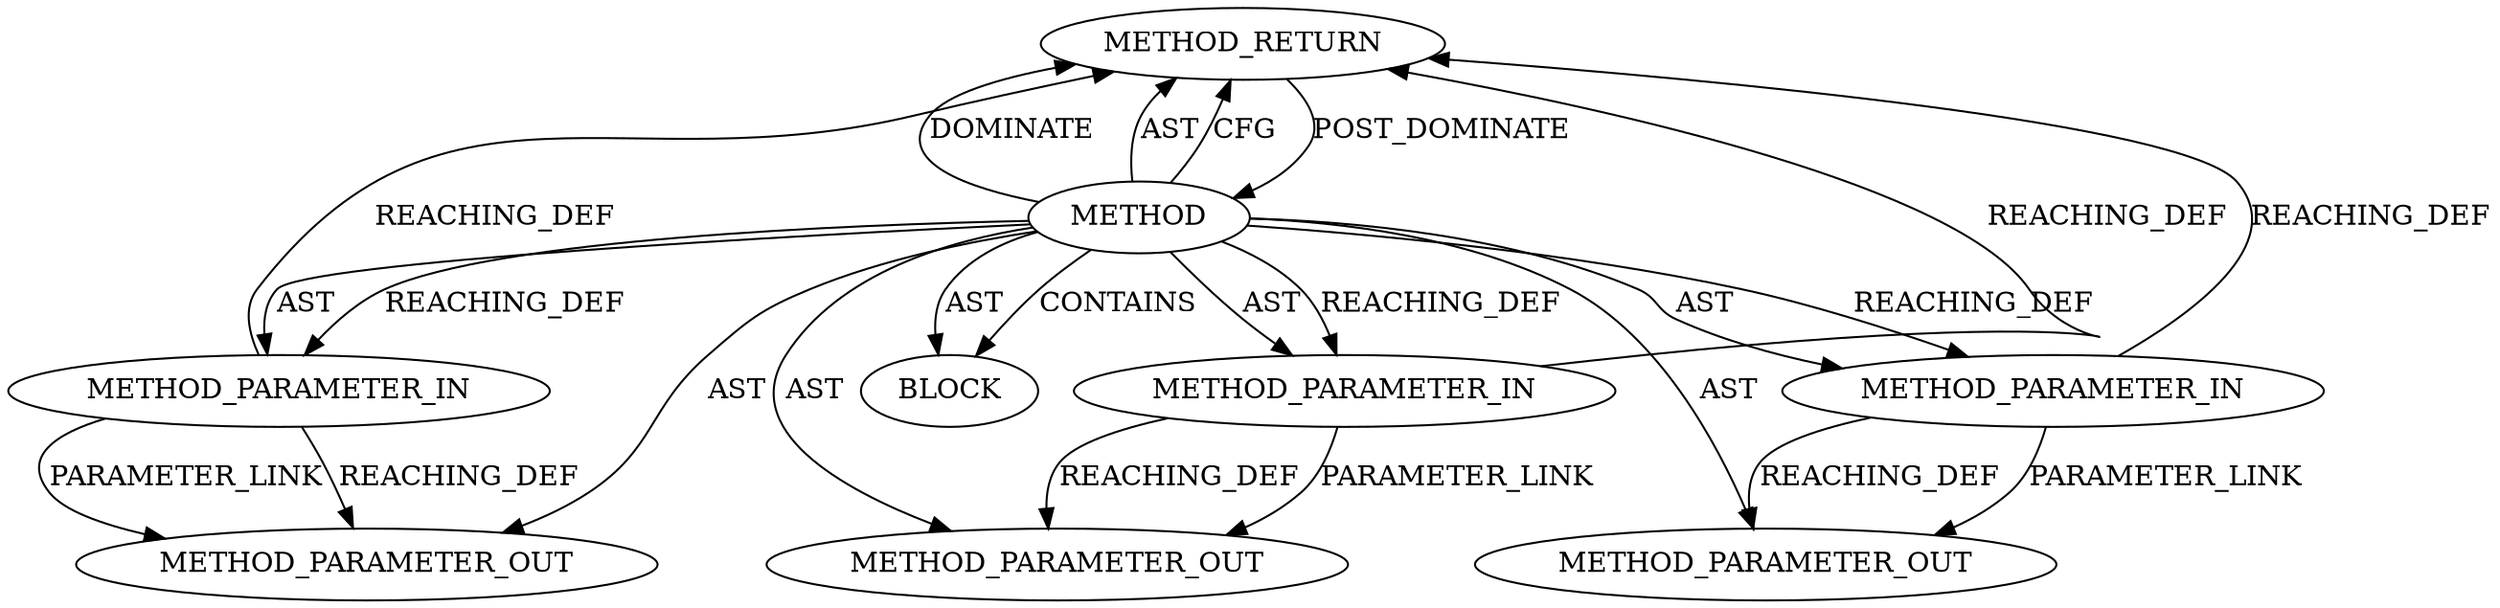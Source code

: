 digraph {
  25697 [label=METHOD_RETURN ORDER=2 CODE="RET" TYPE_FULL_NAME="ANY" EVALUATION_STRATEGY="BY_VALUE"]
  25693 [label=METHOD_PARAMETER_IN ORDER=1 CODE="p1" IS_VARIADIC=false TYPE_FULL_NAME="ANY" EVALUATION_STRATEGY="BY_VALUE" INDEX=1 NAME="p1"]
  27277 [label=METHOD_PARAMETER_OUT ORDER=2 CODE="p2" IS_VARIADIC=false TYPE_FULL_NAME="ANY" EVALUATION_STRATEGY="BY_VALUE" INDEX=2 NAME="p2"]
  27278 [label=METHOD_PARAMETER_OUT ORDER=3 CODE="p3" IS_VARIADIC=false TYPE_FULL_NAME="ANY" EVALUATION_STRATEGY="BY_VALUE" INDEX=3 NAME="p3"]
  27276 [label=METHOD_PARAMETER_OUT ORDER=1 CODE="p1" IS_VARIADIC=false TYPE_FULL_NAME="ANY" EVALUATION_STRATEGY="BY_VALUE" INDEX=1 NAME="p1"]
  25692 [label=METHOD AST_PARENT_TYPE="NAMESPACE_BLOCK" AST_PARENT_FULL_NAME="<global>" ORDER=0 CODE="<empty>" FULL_NAME="ssl2_part_read" IS_EXTERNAL=true FILENAME="<empty>" SIGNATURE="" NAME="ssl2_part_read"]
  25695 [label=METHOD_PARAMETER_IN ORDER=3 CODE="p3" IS_VARIADIC=false TYPE_FULL_NAME="ANY" EVALUATION_STRATEGY="BY_VALUE" INDEX=3 NAME="p3"]
  25694 [label=METHOD_PARAMETER_IN ORDER=2 CODE="p2" IS_VARIADIC=false TYPE_FULL_NAME="ANY" EVALUATION_STRATEGY="BY_VALUE" INDEX=2 NAME="p2"]
  25696 [label=BLOCK ORDER=1 ARGUMENT_INDEX=1 CODE="<empty>" TYPE_FULL_NAME="ANY"]
  25692 -> 25696 [label=CONTAINS ]
  25695 -> 27278 [label=REACHING_DEF VARIABLE="p3"]
  25693 -> 27276 [label=PARAMETER_LINK ]
  25694 -> 27277 [label=PARAMETER_LINK ]
  25697 -> 25692 [label=POST_DOMINATE ]
  25692 -> 25694 [label=REACHING_DEF VARIABLE=""]
  25692 -> 25696 [label=AST ]
  25692 -> 25695 [label=AST ]
  25693 -> 25697 [label=REACHING_DEF VARIABLE="p1"]
  25695 -> 25697 [label=REACHING_DEF VARIABLE="p3"]
  25692 -> 25697 [label=DOMINATE ]
  25692 -> 25693 [label=REACHING_DEF VARIABLE=""]
  25692 -> 25697 [label=AST ]
  25692 -> 25695 [label=REACHING_DEF VARIABLE=""]
  25692 -> 27277 [label=AST ]
  25692 -> 25694 [label=AST ]
  25692 -> 27278 [label=AST ]
  25692 -> 25697 [label=CFG ]
  25692 -> 27276 [label=AST ]
  25692 -> 25693 [label=AST ]
  25693 -> 27276 [label=REACHING_DEF VARIABLE="p1"]
  25695 -> 27278 [label=PARAMETER_LINK ]
  25694 -> 25697 [label=REACHING_DEF VARIABLE="p2"]
  25694 -> 27277 [label=REACHING_DEF VARIABLE="p2"]
}
